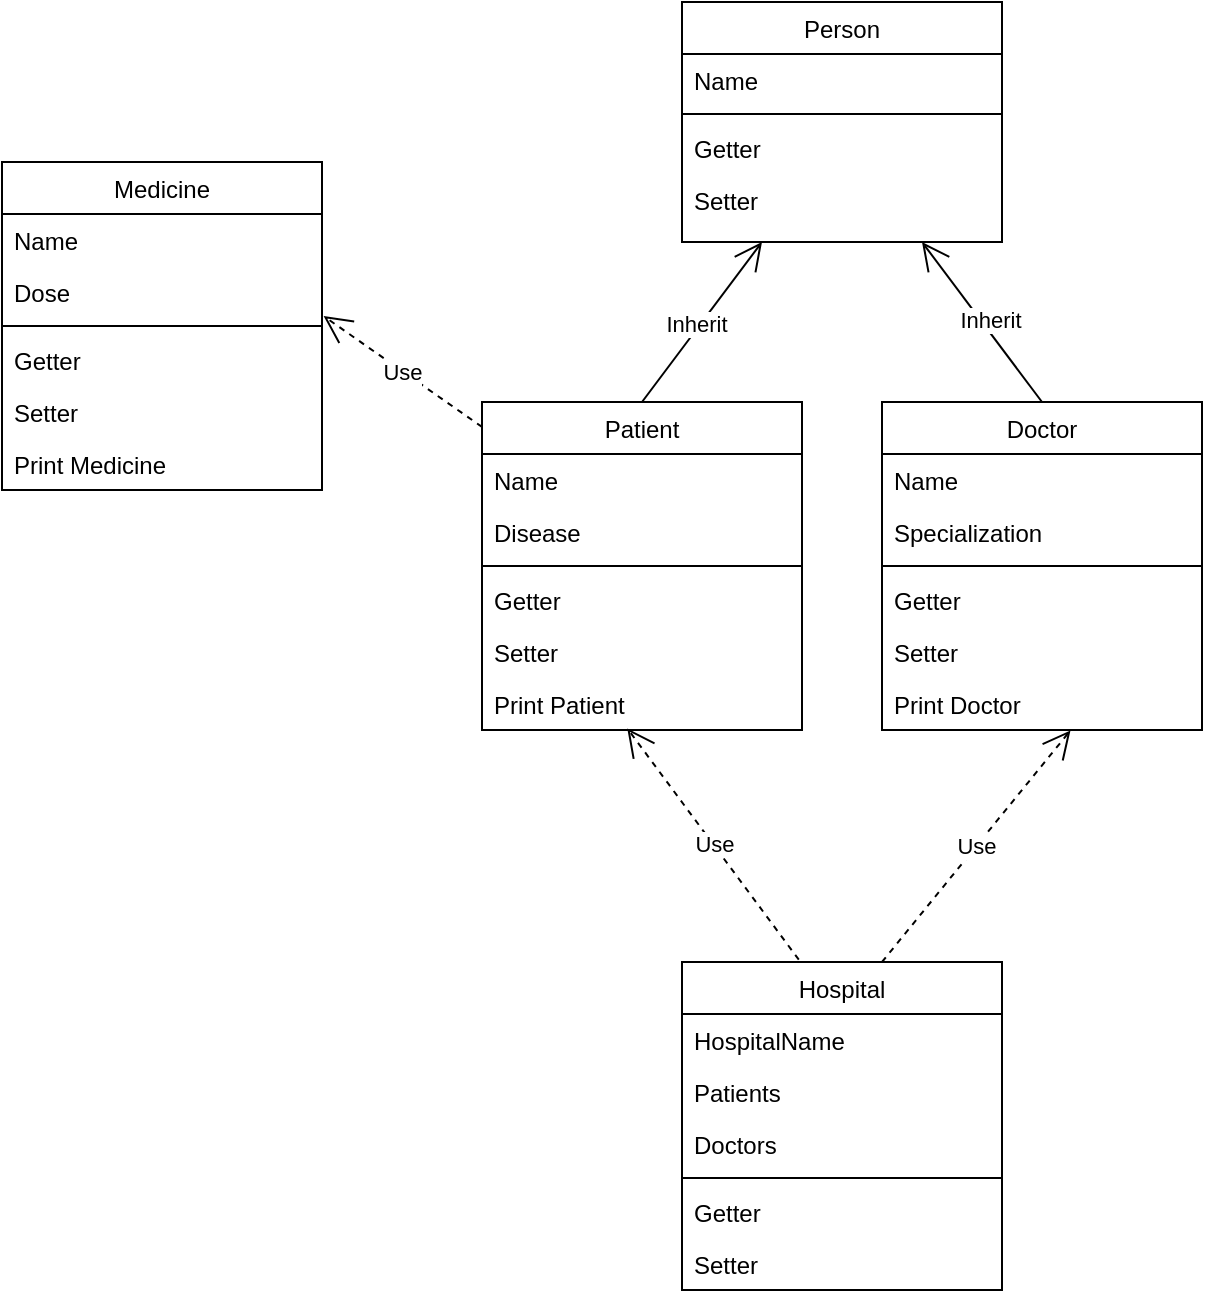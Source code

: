 <mxfile version="26.0.9">
  <diagram id="C5RBs43oDa-KdzZeNtuy" name="Page-1">
    <mxGraphModel dx="560" dy="717" grid="1" gridSize="10" guides="1" tooltips="1" connect="1" arrows="1" fold="1" page="1" pageScale="1" pageWidth="827" pageHeight="1169" math="0" shadow="0">
      <root>
        <mxCell id="WIyWlLk6GJQsqaUBKTNV-0" />
        <mxCell id="WIyWlLk6GJQsqaUBKTNV-1" parent="WIyWlLk6GJQsqaUBKTNV-0" />
        <mxCell id="zkfFHV4jXpPFQw0GAbJ--17" value="Person" style="swimlane;fontStyle=0;align=center;verticalAlign=top;childLayout=stackLayout;horizontal=1;startSize=26;horizontalStack=0;resizeParent=1;resizeLast=0;collapsible=1;marginBottom=0;rounded=0;shadow=0;strokeWidth=1;" parent="WIyWlLk6GJQsqaUBKTNV-1" vertex="1">
          <mxGeometry x="380" y="80" width="160" height="120" as="geometry">
            <mxRectangle x="550" y="140" width="160" height="26" as="alternateBounds" />
          </mxGeometry>
        </mxCell>
        <mxCell id="zkfFHV4jXpPFQw0GAbJ--18" value="Name" style="text;align=left;verticalAlign=top;spacingLeft=4;spacingRight=4;overflow=hidden;rotatable=0;points=[[0,0.5],[1,0.5]];portConstraint=eastwest;" parent="zkfFHV4jXpPFQw0GAbJ--17" vertex="1">
          <mxGeometry y="26" width="160" height="26" as="geometry" />
        </mxCell>
        <mxCell id="zkfFHV4jXpPFQw0GAbJ--23" value="" style="line;html=1;strokeWidth=1;align=left;verticalAlign=middle;spacingTop=-1;spacingLeft=3;spacingRight=3;rotatable=0;labelPosition=right;points=[];portConstraint=eastwest;" parent="zkfFHV4jXpPFQw0GAbJ--17" vertex="1">
          <mxGeometry y="52" width="160" height="8" as="geometry" />
        </mxCell>
        <mxCell id="zkfFHV4jXpPFQw0GAbJ--24" value="Getter" style="text;align=left;verticalAlign=top;spacingLeft=4;spacingRight=4;overflow=hidden;rotatable=0;points=[[0,0.5],[1,0.5]];portConstraint=eastwest;" parent="zkfFHV4jXpPFQw0GAbJ--17" vertex="1">
          <mxGeometry y="60" width="160" height="26" as="geometry" />
        </mxCell>
        <mxCell id="zkfFHV4jXpPFQw0GAbJ--25" value="Setter" style="text;align=left;verticalAlign=top;spacingLeft=4;spacingRight=4;overflow=hidden;rotatable=0;points=[[0,0.5],[1,0.5]];portConstraint=eastwest;" parent="zkfFHV4jXpPFQw0GAbJ--17" vertex="1">
          <mxGeometry y="86" width="160" height="26" as="geometry" />
        </mxCell>
        <mxCell id="CLCY8qUZF5jgXYR1t_8Q-0" value="Patient" style="swimlane;fontStyle=0;align=center;verticalAlign=top;childLayout=stackLayout;horizontal=1;startSize=26;horizontalStack=0;resizeParent=1;resizeLast=0;collapsible=1;marginBottom=0;rounded=0;shadow=0;strokeWidth=1;" vertex="1" parent="WIyWlLk6GJQsqaUBKTNV-1">
          <mxGeometry x="280" y="280" width="160" height="164" as="geometry">
            <mxRectangle x="550" y="140" width="160" height="26" as="alternateBounds" />
          </mxGeometry>
        </mxCell>
        <mxCell id="CLCY8qUZF5jgXYR1t_8Q-1" value="Name" style="text;align=left;verticalAlign=top;spacingLeft=4;spacingRight=4;overflow=hidden;rotatable=0;points=[[0,0.5],[1,0.5]];portConstraint=eastwest;" vertex="1" parent="CLCY8qUZF5jgXYR1t_8Q-0">
          <mxGeometry y="26" width="160" height="26" as="geometry" />
        </mxCell>
        <mxCell id="CLCY8qUZF5jgXYR1t_8Q-5" value="Disease" style="text;align=left;verticalAlign=top;spacingLeft=4;spacingRight=4;overflow=hidden;rotatable=0;points=[[0,0.5],[1,0.5]];portConstraint=eastwest;" vertex="1" parent="CLCY8qUZF5jgXYR1t_8Q-0">
          <mxGeometry y="52" width="160" height="26" as="geometry" />
        </mxCell>
        <mxCell id="CLCY8qUZF5jgXYR1t_8Q-2" value="" style="line;html=1;strokeWidth=1;align=left;verticalAlign=middle;spacingTop=-1;spacingLeft=3;spacingRight=3;rotatable=0;labelPosition=right;points=[];portConstraint=eastwest;" vertex="1" parent="CLCY8qUZF5jgXYR1t_8Q-0">
          <mxGeometry y="78" width="160" height="8" as="geometry" />
        </mxCell>
        <mxCell id="CLCY8qUZF5jgXYR1t_8Q-3" value="Getter" style="text;align=left;verticalAlign=top;spacingLeft=4;spacingRight=4;overflow=hidden;rotatable=0;points=[[0,0.5],[1,0.5]];portConstraint=eastwest;" vertex="1" parent="CLCY8qUZF5jgXYR1t_8Q-0">
          <mxGeometry y="86" width="160" height="26" as="geometry" />
        </mxCell>
        <mxCell id="CLCY8qUZF5jgXYR1t_8Q-4" value="Setter" style="text;align=left;verticalAlign=top;spacingLeft=4;spacingRight=4;overflow=hidden;rotatable=0;points=[[0,0.5],[1,0.5]];portConstraint=eastwest;" vertex="1" parent="CLCY8qUZF5jgXYR1t_8Q-0">
          <mxGeometry y="112" width="160" height="26" as="geometry" />
        </mxCell>
        <mxCell id="CLCY8qUZF5jgXYR1t_8Q-30" value="Print Patient" style="text;align=left;verticalAlign=top;spacingLeft=4;spacingRight=4;overflow=hidden;rotatable=0;points=[[0,0.5],[1,0.5]];portConstraint=eastwest;" vertex="1" parent="CLCY8qUZF5jgXYR1t_8Q-0">
          <mxGeometry y="138" width="160" height="26" as="geometry" />
        </mxCell>
        <mxCell id="CLCY8qUZF5jgXYR1t_8Q-11" value="Doctor" style="swimlane;fontStyle=0;align=center;verticalAlign=top;childLayout=stackLayout;horizontal=1;startSize=26;horizontalStack=0;resizeParent=1;resizeLast=0;collapsible=1;marginBottom=0;rounded=0;shadow=0;strokeWidth=1;" vertex="1" parent="WIyWlLk6GJQsqaUBKTNV-1">
          <mxGeometry x="480" y="280" width="160" height="164" as="geometry">
            <mxRectangle x="550" y="140" width="160" height="26" as="alternateBounds" />
          </mxGeometry>
        </mxCell>
        <mxCell id="CLCY8qUZF5jgXYR1t_8Q-12" value="Name" style="text;align=left;verticalAlign=top;spacingLeft=4;spacingRight=4;overflow=hidden;rotatable=0;points=[[0,0.5],[1,0.5]];portConstraint=eastwest;" vertex="1" parent="CLCY8qUZF5jgXYR1t_8Q-11">
          <mxGeometry y="26" width="160" height="26" as="geometry" />
        </mxCell>
        <mxCell id="CLCY8qUZF5jgXYR1t_8Q-13" value="Specialization" style="text;align=left;verticalAlign=top;spacingLeft=4;spacingRight=4;overflow=hidden;rotatable=0;points=[[0,0.5],[1,0.5]];portConstraint=eastwest;" vertex="1" parent="CLCY8qUZF5jgXYR1t_8Q-11">
          <mxGeometry y="52" width="160" height="26" as="geometry" />
        </mxCell>
        <mxCell id="CLCY8qUZF5jgXYR1t_8Q-14" value="" style="line;html=1;strokeWidth=1;align=left;verticalAlign=middle;spacingTop=-1;spacingLeft=3;spacingRight=3;rotatable=0;labelPosition=right;points=[];portConstraint=eastwest;" vertex="1" parent="CLCY8qUZF5jgXYR1t_8Q-11">
          <mxGeometry y="78" width="160" height="8" as="geometry" />
        </mxCell>
        <mxCell id="CLCY8qUZF5jgXYR1t_8Q-15" value="Getter" style="text;align=left;verticalAlign=top;spacingLeft=4;spacingRight=4;overflow=hidden;rotatable=0;points=[[0,0.5],[1,0.5]];portConstraint=eastwest;" vertex="1" parent="CLCY8qUZF5jgXYR1t_8Q-11">
          <mxGeometry y="86" width="160" height="26" as="geometry" />
        </mxCell>
        <mxCell id="CLCY8qUZF5jgXYR1t_8Q-16" value="Setter" style="text;align=left;verticalAlign=top;spacingLeft=4;spacingRight=4;overflow=hidden;rotatable=0;points=[[0,0.5],[1,0.5]];portConstraint=eastwest;" vertex="1" parent="CLCY8qUZF5jgXYR1t_8Q-11">
          <mxGeometry y="112" width="160" height="26" as="geometry" />
        </mxCell>
        <mxCell id="CLCY8qUZF5jgXYR1t_8Q-31" value="Print Doctor" style="text;align=left;verticalAlign=top;spacingLeft=4;spacingRight=4;overflow=hidden;rotatable=0;points=[[0,0.5],[1,0.5]];portConstraint=eastwest;" vertex="1" parent="CLCY8qUZF5jgXYR1t_8Q-11">
          <mxGeometry y="138" width="160" height="26" as="geometry" />
        </mxCell>
        <mxCell id="CLCY8qUZF5jgXYR1t_8Q-17" value="" style="endArrow=open;endFill=1;endSize=12;html=1;rounded=0;exitX=0.5;exitY=0;exitDx=0;exitDy=0;entryX=0.25;entryY=1;entryDx=0;entryDy=0;" edge="1" parent="WIyWlLk6GJQsqaUBKTNV-1" source="CLCY8qUZF5jgXYR1t_8Q-0" target="zkfFHV4jXpPFQw0GAbJ--17">
          <mxGeometry width="160" relative="1" as="geometry">
            <mxPoint x="640" y="400" as="sourcePoint" />
            <mxPoint x="480" y="400" as="targetPoint" />
          </mxGeometry>
        </mxCell>
        <mxCell id="CLCY8qUZF5jgXYR1t_8Q-19" value="Inherit" style="edgeLabel;html=1;align=center;verticalAlign=middle;resizable=0;points=[];" vertex="1" connectable="0" parent="CLCY8qUZF5jgXYR1t_8Q-17">
          <mxGeometry x="-0.036" y="2" relative="1" as="geometry">
            <mxPoint as="offset" />
          </mxGeometry>
        </mxCell>
        <mxCell id="CLCY8qUZF5jgXYR1t_8Q-18" value="" style="endArrow=open;endFill=1;endSize=12;html=1;rounded=0;exitX=0.5;exitY=0;exitDx=0;exitDy=0;entryX=0.5;entryY=0;entryDx=0;entryDy=0;" edge="1" parent="WIyWlLk6GJQsqaUBKTNV-1" source="CLCY8qUZF5jgXYR1t_8Q-11">
          <mxGeometry width="160" relative="1" as="geometry">
            <mxPoint x="440" y="280" as="sourcePoint" />
            <mxPoint x="500" y="200" as="targetPoint" />
          </mxGeometry>
        </mxCell>
        <mxCell id="CLCY8qUZF5jgXYR1t_8Q-20" value="Inherit" style="edgeLabel;html=1;align=center;verticalAlign=middle;resizable=0;points=[];" vertex="1" connectable="0" parent="CLCY8qUZF5jgXYR1t_8Q-18">
          <mxGeometry x="-0.016" y="-4" relative="1" as="geometry">
            <mxPoint as="offset" />
          </mxGeometry>
        </mxCell>
        <mxCell id="CLCY8qUZF5jgXYR1t_8Q-21" value="Hospital" style="swimlane;fontStyle=0;align=center;verticalAlign=top;childLayout=stackLayout;horizontal=1;startSize=26;horizontalStack=0;resizeParent=1;resizeLast=0;collapsible=1;marginBottom=0;rounded=0;shadow=0;strokeWidth=1;" vertex="1" parent="WIyWlLk6GJQsqaUBKTNV-1">
          <mxGeometry x="380" y="560" width="160" height="164" as="geometry">
            <mxRectangle x="550" y="140" width="160" height="26" as="alternateBounds" />
          </mxGeometry>
        </mxCell>
        <mxCell id="CLCY8qUZF5jgXYR1t_8Q-22" value="HospitalName" style="text;align=left;verticalAlign=top;spacingLeft=4;spacingRight=4;overflow=hidden;rotatable=0;points=[[0,0.5],[1,0.5]];portConstraint=eastwest;" vertex="1" parent="CLCY8qUZF5jgXYR1t_8Q-21">
          <mxGeometry y="26" width="160" height="26" as="geometry" />
        </mxCell>
        <mxCell id="CLCY8qUZF5jgXYR1t_8Q-23" value="Patients" style="text;align=left;verticalAlign=top;spacingLeft=4;spacingRight=4;overflow=hidden;rotatable=0;points=[[0,0.5],[1,0.5]];portConstraint=eastwest;" vertex="1" parent="CLCY8qUZF5jgXYR1t_8Q-21">
          <mxGeometry y="52" width="160" height="26" as="geometry" />
        </mxCell>
        <mxCell id="CLCY8qUZF5jgXYR1t_8Q-29" value="Doctors" style="text;align=left;verticalAlign=top;spacingLeft=4;spacingRight=4;overflow=hidden;rotatable=0;points=[[0,0.5],[1,0.5]];portConstraint=eastwest;" vertex="1" parent="CLCY8qUZF5jgXYR1t_8Q-21">
          <mxGeometry y="78" width="160" height="26" as="geometry" />
        </mxCell>
        <mxCell id="CLCY8qUZF5jgXYR1t_8Q-24" value="" style="line;html=1;strokeWidth=1;align=left;verticalAlign=middle;spacingTop=-1;spacingLeft=3;spacingRight=3;rotatable=0;labelPosition=right;points=[];portConstraint=eastwest;" vertex="1" parent="CLCY8qUZF5jgXYR1t_8Q-21">
          <mxGeometry y="104" width="160" height="8" as="geometry" />
        </mxCell>
        <mxCell id="CLCY8qUZF5jgXYR1t_8Q-25" value="Getter" style="text;align=left;verticalAlign=top;spacingLeft=4;spacingRight=4;overflow=hidden;rotatable=0;points=[[0,0.5],[1,0.5]];portConstraint=eastwest;" vertex="1" parent="CLCY8qUZF5jgXYR1t_8Q-21">
          <mxGeometry y="112" width="160" height="26" as="geometry" />
        </mxCell>
        <mxCell id="CLCY8qUZF5jgXYR1t_8Q-26" value="Setter" style="text;align=left;verticalAlign=top;spacingLeft=4;spacingRight=4;overflow=hidden;rotatable=0;points=[[0,0.5],[1,0.5]];portConstraint=eastwest;" vertex="1" parent="CLCY8qUZF5jgXYR1t_8Q-21">
          <mxGeometry y="138" width="160" height="26" as="geometry" />
        </mxCell>
        <mxCell id="CLCY8qUZF5jgXYR1t_8Q-27" value="Use" style="endArrow=open;endSize=12;dashed=1;html=1;rounded=0;exitX=0.365;exitY=-0.007;exitDx=0;exitDy=0;exitPerimeter=0;entryX=0.454;entryY=0.969;entryDx=0;entryDy=0;entryPerimeter=0;" edge="1" parent="WIyWlLk6GJQsqaUBKTNV-1" source="CLCY8qUZF5jgXYR1t_8Q-21" target="CLCY8qUZF5jgXYR1t_8Q-30">
          <mxGeometry width="160" relative="1" as="geometry">
            <mxPoint x="200" y="418" as="sourcePoint" />
            <mxPoint x="360" y="418" as="targetPoint" />
          </mxGeometry>
        </mxCell>
        <mxCell id="CLCY8qUZF5jgXYR1t_8Q-28" value="Use" style="endArrow=open;endSize=12;dashed=1;html=1;rounded=0;exitX=0.625;exitY=0;exitDx=0;exitDy=0;exitPerimeter=0;entryX=0.589;entryY=1.008;entryDx=0;entryDy=0;entryPerimeter=0;" edge="1" parent="WIyWlLk6GJQsqaUBKTNV-1" source="CLCY8qUZF5jgXYR1t_8Q-21" target="CLCY8qUZF5jgXYR1t_8Q-31">
          <mxGeometry width="160" relative="1" as="geometry">
            <mxPoint x="638" y="519" as="sourcePoint" />
            <mxPoint x="560" y="418" as="targetPoint" />
          </mxGeometry>
        </mxCell>
        <mxCell id="CLCY8qUZF5jgXYR1t_8Q-32" value="Medicine" style="swimlane;fontStyle=0;align=center;verticalAlign=top;childLayout=stackLayout;horizontal=1;startSize=26;horizontalStack=0;resizeParent=1;resizeLast=0;collapsible=1;marginBottom=0;rounded=0;shadow=0;strokeWidth=1;" vertex="1" parent="WIyWlLk6GJQsqaUBKTNV-1">
          <mxGeometry x="40" y="160" width="160" height="164" as="geometry">
            <mxRectangle x="550" y="140" width="160" height="26" as="alternateBounds" />
          </mxGeometry>
        </mxCell>
        <mxCell id="CLCY8qUZF5jgXYR1t_8Q-33" value="Name" style="text;align=left;verticalAlign=top;spacingLeft=4;spacingRight=4;overflow=hidden;rotatable=0;points=[[0,0.5],[1,0.5]];portConstraint=eastwest;" vertex="1" parent="CLCY8qUZF5jgXYR1t_8Q-32">
          <mxGeometry y="26" width="160" height="26" as="geometry" />
        </mxCell>
        <mxCell id="CLCY8qUZF5jgXYR1t_8Q-34" value="Dose" style="text;align=left;verticalAlign=top;spacingLeft=4;spacingRight=4;overflow=hidden;rotatable=0;points=[[0,0.5],[1,0.5]];portConstraint=eastwest;" vertex="1" parent="CLCY8qUZF5jgXYR1t_8Q-32">
          <mxGeometry y="52" width="160" height="26" as="geometry" />
        </mxCell>
        <mxCell id="CLCY8qUZF5jgXYR1t_8Q-35" value="" style="line;html=1;strokeWidth=1;align=left;verticalAlign=middle;spacingTop=-1;spacingLeft=3;spacingRight=3;rotatable=0;labelPosition=right;points=[];portConstraint=eastwest;" vertex="1" parent="CLCY8qUZF5jgXYR1t_8Q-32">
          <mxGeometry y="78" width="160" height="8" as="geometry" />
        </mxCell>
        <mxCell id="CLCY8qUZF5jgXYR1t_8Q-36" value="Getter" style="text;align=left;verticalAlign=top;spacingLeft=4;spacingRight=4;overflow=hidden;rotatable=0;points=[[0,0.5],[1,0.5]];portConstraint=eastwest;" vertex="1" parent="CLCY8qUZF5jgXYR1t_8Q-32">
          <mxGeometry y="86" width="160" height="26" as="geometry" />
        </mxCell>
        <mxCell id="CLCY8qUZF5jgXYR1t_8Q-37" value="Setter" style="text;align=left;verticalAlign=top;spacingLeft=4;spacingRight=4;overflow=hidden;rotatable=0;points=[[0,0.5],[1,0.5]];portConstraint=eastwest;" vertex="1" parent="CLCY8qUZF5jgXYR1t_8Q-32">
          <mxGeometry y="112" width="160" height="26" as="geometry" />
        </mxCell>
        <mxCell id="CLCY8qUZF5jgXYR1t_8Q-38" value="Print Medicine" style="text;align=left;verticalAlign=top;spacingLeft=4;spacingRight=4;overflow=hidden;rotatable=0;points=[[0,0.5],[1,0.5]];portConstraint=eastwest;" vertex="1" parent="CLCY8qUZF5jgXYR1t_8Q-32">
          <mxGeometry y="138" width="160" height="26" as="geometry" />
        </mxCell>
        <mxCell id="CLCY8qUZF5jgXYR1t_8Q-39" value="Use" style="endArrow=open;endSize=12;dashed=1;html=1;rounded=0;entryX=1.005;entryY=0.963;entryDx=0;entryDy=0;entryPerimeter=0;exitX=1.005;exitY=0.963;exitDx=0;exitDy=0;exitPerimeter=0;" edge="1" parent="WIyWlLk6GJQsqaUBKTNV-1" target="CLCY8qUZF5jgXYR1t_8Q-34">
          <mxGeometry width="160" relative="1" as="geometry">
            <mxPoint x="280.0" y="292.464" as="sourcePoint" />
            <mxPoint x="207.44" y="241.41" as="targetPoint" />
          </mxGeometry>
        </mxCell>
      </root>
    </mxGraphModel>
  </diagram>
</mxfile>
